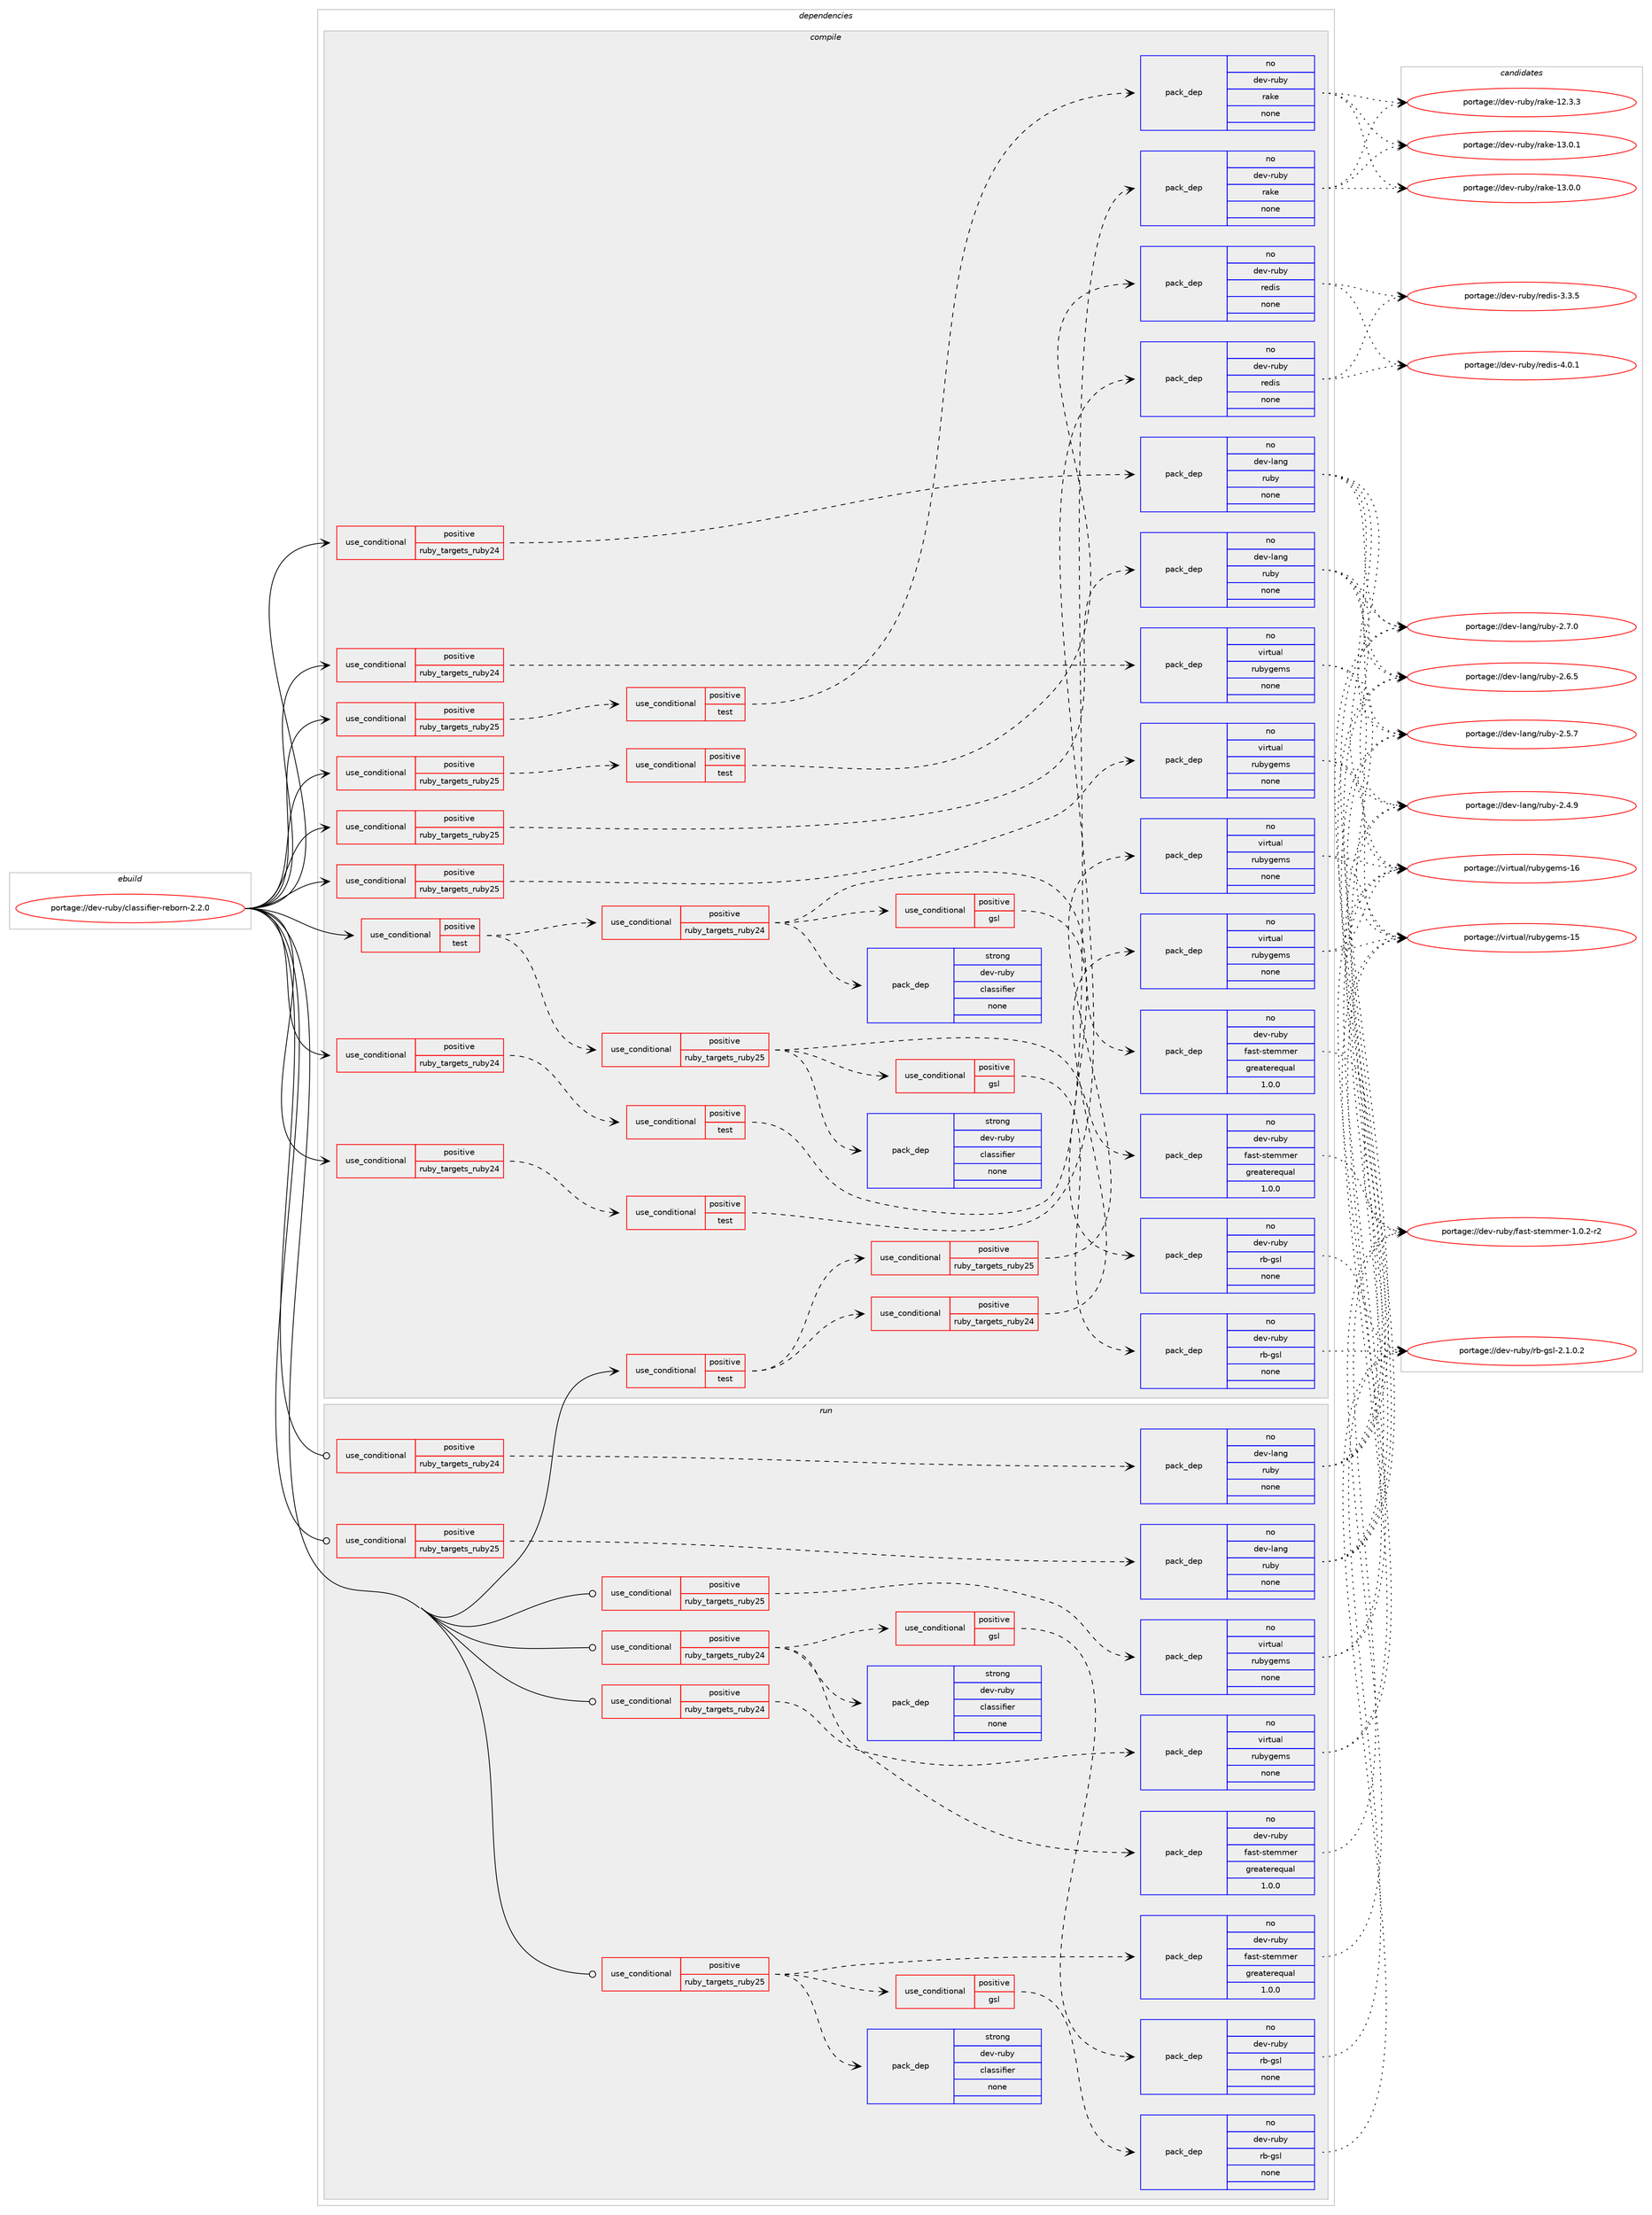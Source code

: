 digraph prolog {

# *************
# Graph options
# *************

newrank=true;
concentrate=true;
compound=true;
graph [rankdir=LR,fontname=Helvetica,fontsize=10,ranksep=1.5];#, ranksep=2.5, nodesep=0.2];
edge  [arrowhead=vee];
node  [fontname=Helvetica,fontsize=10];

# **********
# The ebuild
# **********

subgraph cluster_leftcol {
color=gray;
rank=same;
label=<<i>ebuild</i>>;
id [label="portage://dev-ruby/classifier-reborn-2.2.0", color=red, width=4, href="../dev-ruby/classifier-reborn-2.2.0.svg"];
}

# ****************
# The dependencies
# ****************

subgraph cluster_midcol {
color=gray;
label=<<i>dependencies</i>>;
subgraph cluster_compile {
fillcolor="#eeeeee";
style=filled;
label=<<i>compile</i>>;
subgraph cond91112 {
dependency363372 [label=<<TABLE BORDER="0" CELLBORDER="1" CELLSPACING="0" CELLPADDING="4"><TR><TD ROWSPAN="3" CELLPADDING="10">use_conditional</TD></TR><TR><TD>positive</TD></TR><TR><TD>ruby_targets_ruby24</TD></TR></TABLE>>, shape=none, color=red];
subgraph cond91113 {
dependency363373 [label=<<TABLE BORDER="0" CELLBORDER="1" CELLSPACING="0" CELLPADDING="4"><TR><TD ROWSPAN="3" CELLPADDING="10">use_conditional</TD></TR><TR><TD>positive</TD></TR><TR><TD>test</TD></TR></TABLE>>, shape=none, color=red];
subgraph pack267446 {
dependency363374 [label=<<TABLE BORDER="0" CELLBORDER="1" CELLSPACING="0" CELLPADDING="4" WIDTH="220"><TR><TD ROWSPAN="6" CELLPADDING="30">pack_dep</TD></TR><TR><TD WIDTH="110">no</TD></TR><TR><TD>dev-ruby</TD></TR><TR><TD>rake</TD></TR><TR><TD>none</TD></TR><TR><TD></TD></TR></TABLE>>, shape=none, color=blue];
}
dependency363373:e -> dependency363374:w [weight=20,style="dashed",arrowhead="vee"];
}
dependency363372:e -> dependency363373:w [weight=20,style="dashed",arrowhead="vee"];
}
id:e -> dependency363372:w [weight=20,style="solid",arrowhead="vee"];
subgraph cond91114 {
dependency363375 [label=<<TABLE BORDER="0" CELLBORDER="1" CELLSPACING="0" CELLPADDING="4"><TR><TD ROWSPAN="3" CELLPADDING="10">use_conditional</TD></TR><TR><TD>positive</TD></TR><TR><TD>ruby_targets_ruby24</TD></TR></TABLE>>, shape=none, color=red];
subgraph cond91115 {
dependency363376 [label=<<TABLE BORDER="0" CELLBORDER="1" CELLSPACING="0" CELLPADDING="4"><TR><TD ROWSPAN="3" CELLPADDING="10">use_conditional</TD></TR><TR><TD>positive</TD></TR><TR><TD>test</TD></TR></TABLE>>, shape=none, color=red];
subgraph pack267447 {
dependency363377 [label=<<TABLE BORDER="0" CELLBORDER="1" CELLSPACING="0" CELLPADDING="4" WIDTH="220"><TR><TD ROWSPAN="6" CELLPADDING="30">pack_dep</TD></TR><TR><TD WIDTH="110">no</TD></TR><TR><TD>dev-ruby</TD></TR><TR><TD>redis</TD></TR><TR><TD>none</TD></TR><TR><TD></TD></TR></TABLE>>, shape=none, color=blue];
}
dependency363376:e -> dependency363377:w [weight=20,style="dashed",arrowhead="vee"];
}
dependency363375:e -> dependency363376:w [weight=20,style="dashed",arrowhead="vee"];
}
id:e -> dependency363375:w [weight=20,style="solid",arrowhead="vee"];
subgraph cond91116 {
dependency363378 [label=<<TABLE BORDER="0" CELLBORDER="1" CELLSPACING="0" CELLPADDING="4"><TR><TD ROWSPAN="3" CELLPADDING="10">use_conditional</TD></TR><TR><TD>positive</TD></TR><TR><TD>ruby_targets_ruby24</TD></TR></TABLE>>, shape=none, color=red];
subgraph pack267448 {
dependency363379 [label=<<TABLE BORDER="0" CELLBORDER="1" CELLSPACING="0" CELLPADDING="4" WIDTH="220"><TR><TD ROWSPAN="6" CELLPADDING="30">pack_dep</TD></TR><TR><TD WIDTH="110">no</TD></TR><TR><TD>dev-lang</TD></TR><TR><TD>ruby</TD></TR><TR><TD>none</TD></TR><TR><TD></TD></TR></TABLE>>, shape=none, color=blue];
}
dependency363378:e -> dependency363379:w [weight=20,style="dashed",arrowhead="vee"];
}
id:e -> dependency363378:w [weight=20,style="solid",arrowhead="vee"];
subgraph cond91117 {
dependency363380 [label=<<TABLE BORDER="0" CELLBORDER="1" CELLSPACING="0" CELLPADDING="4"><TR><TD ROWSPAN="3" CELLPADDING="10">use_conditional</TD></TR><TR><TD>positive</TD></TR><TR><TD>ruby_targets_ruby24</TD></TR></TABLE>>, shape=none, color=red];
subgraph pack267449 {
dependency363381 [label=<<TABLE BORDER="0" CELLBORDER="1" CELLSPACING="0" CELLPADDING="4" WIDTH="220"><TR><TD ROWSPAN="6" CELLPADDING="30">pack_dep</TD></TR><TR><TD WIDTH="110">no</TD></TR><TR><TD>virtual</TD></TR><TR><TD>rubygems</TD></TR><TR><TD>none</TD></TR><TR><TD></TD></TR></TABLE>>, shape=none, color=blue];
}
dependency363380:e -> dependency363381:w [weight=20,style="dashed",arrowhead="vee"];
}
id:e -> dependency363380:w [weight=20,style="solid",arrowhead="vee"];
subgraph cond91118 {
dependency363382 [label=<<TABLE BORDER="0" CELLBORDER="1" CELLSPACING="0" CELLPADDING="4"><TR><TD ROWSPAN="3" CELLPADDING="10">use_conditional</TD></TR><TR><TD>positive</TD></TR><TR><TD>ruby_targets_ruby25</TD></TR></TABLE>>, shape=none, color=red];
subgraph cond91119 {
dependency363383 [label=<<TABLE BORDER="0" CELLBORDER="1" CELLSPACING="0" CELLPADDING="4"><TR><TD ROWSPAN="3" CELLPADDING="10">use_conditional</TD></TR><TR><TD>positive</TD></TR><TR><TD>test</TD></TR></TABLE>>, shape=none, color=red];
subgraph pack267450 {
dependency363384 [label=<<TABLE BORDER="0" CELLBORDER="1" CELLSPACING="0" CELLPADDING="4" WIDTH="220"><TR><TD ROWSPAN="6" CELLPADDING="30">pack_dep</TD></TR><TR><TD WIDTH="110">no</TD></TR><TR><TD>dev-ruby</TD></TR><TR><TD>rake</TD></TR><TR><TD>none</TD></TR><TR><TD></TD></TR></TABLE>>, shape=none, color=blue];
}
dependency363383:e -> dependency363384:w [weight=20,style="dashed",arrowhead="vee"];
}
dependency363382:e -> dependency363383:w [weight=20,style="dashed",arrowhead="vee"];
}
id:e -> dependency363382:w [weight=20,style="solid",arrowhead="vee"];
subgraph cond91120 {
dependency363385 [label=<<TABLE BORDER="0" CELLBORDER="1" CELLSPACING="0" CELLPADDING="4"><TR><TD ROWSPAN="3" CELLPADDING="10">use_conditional</TD></TR><TR><TD>positive</TD></TR><TR><TD>ruby_targets_ruby25</TD></TR></TABLE>>, shape=none, color=red];
subgraph cond91121 {
dependency363386 [label=<<TABLE BORDER="0" CELLBORDER="1" CELLSPACING="0" CELLPADDING="4"><TR><TD ROWSPAN="3" CELLPADDING="10">use_conditional</TD></TR><TR><TD>positive</TD></TR><TR><TD>test</TD></TR></TABLE>>, shape=none, color=red];
subgraph pack267451 {
dependency363387 [label=<<TABLE BORDER="0" CELLBORDER="1" CELLSPACING="0" CELLPADDING="4" WIDTH="220"><TR><TD ROWSPAN="6" CELLPADDING="30">pack_dep</TD></TR><TR><TD WIDTH="110">no</TD></TR><TR><TD>dev-ruby</TD></TR><TR><TD>redis</TD></TR><TR><TD>none</TD></TR><TR><TD></TD></TR></TABLE>>, shape=none, color=blue];
}
dependency363386:e -> dependency363387:w [weight=20,style="dashed",arrowhead="vee"];
}
dependency363385:e -> dependency363386:w [weight=20,style="dashed",arrowhead="vee"];
}
id:e -> dependency363385:w [weight=20,style="solid",arrowhead="vee"];
subgraph cond91122 {
dependency363388 [label=<<TABLE BORDER="0" CELLBORDER="1" CELLSPACING="0" CELLPADDING="4"><TR><TD ROWSPAN="3" CELLPADDING="10">use_conditional</TD></TR><TR><TD>positive</TD></TR><TR><TD>ruby_targets_ruby25</TD></TR></TABLE>>, shape=none, color=red];
subgraph pack267452 {
dependency363389 [label=<<TABLE BORDER="0" CELLBORDER="1" CELLSPACING="0" CELLPADDING="4" WIDTH="220"><TR><TD ROWSPAN="6" CELLPADDING="30">pack_dep</TD></TR><TR><TD WIDTH="110">no</TD></TR><TR><TD>dev-lang</TD></TR><TR><TD>ruby</TD></TR><TR><TD>none</TD></TR><TR><TD></TD></TR></TABLE>>, shape=none, color=blue];
}
dependency363388:e -> dependency363389:w [weight=20,style="dashed",arrowhead="vee"];
}
id:e -> dependency363388:w [weight=20,style="solid",arrowhead="vee"];
subgraph cond91123 {
dependency363390 [label=<<TABLE BORDER="0" CELLBORDER="1" CELLSPACING="0" CELLPADDING="4"><TR><TD ROWSPAN="3" CELLPADDING="10">use_conditional</TD></TR><TR><TD>positive</TD></TR><TR><TD>ruby_targets_ruby25</TD></TR></TABLE>>, shape=none, color=red];
subgraph pack267453 {
dependency363391 [label=<<TABLE BORDER="0" CELLBORDER="1" CELLSPACING="0" CELLPADDING="4" WIDTH="220"><TR><TD ROWSPAN="6" CELLPADDING="30">pack_dep</TD></TR><TR><TD WIDTH="110">no</TD></TR><TR><TD>virtual</TD></TR><TR><TD>rubygems</TD></TR><TR><TD>none</TD></TR><TR><TD></TD></TR></TABLE>>, shape=none, color=blue];
}
dependency363390:e -> dependency363391:w [weight=20,style="dashed",arrowhead="vee"];
}
id:e -> dependency363390:w [weight=20,style="solid",arrowhead="vee"];
subgraph cond91124 {
dependency363392 [label=<<TABLE BORDER="0" CELLBORDER="1" CELLSPACING="0" CELLPADDING="4"><TR><TD ROWSPAN="3" CELLPADDING="10">use_conditional</TD></TR><TR><TD>positive</TD></TR><TR><TD>test</TD></TR></TABLE>>, shape=none, color=red];
subgraph cond91125 {
dependency363393 [label=<<TABLE BORDER="0" CELLBORDER="1" CELLSPACING="0" CELLPADDING="4"><TR><TD ROWSPAN="3" CELLPADDING="10">use_conditional</TD></TR><TR><TD>positive</TD></TR><TR><TD>ruby_targets_ruby24</TD></TR></TABLE>>, shape=none, color=red];
subgraph pack267454 {
dependency363394 [label=<<TABLE BORDER="0" CELLBORDER="1" CELLSPACING="0" CELLPADDING="4" WIDTH="220"><TR><TD ROWSPAN="6" CELLPADDING="30">pack_dep</TD></TR><TR><TD WIDTH="110">no</TD></TR><TR><TD>dev-ruby</TD></TR><TR><TD>fast-stemmer</TD></TR><TR><TD>greaterequal</TD></TR><TR><TD>1.0.0</TD></TR></TABLE>>, shape=none, color=blue];
}
dependency363393:e -> dependency363394:w [weight=20,style="dashed",arrowhead="vee"];
subgraph pack267455 {
dependency363395 [label=<<TABLE BORDER="0" CELLBORDER="1" CELLSPACING="0" CELLPADDING="4" WIDTH="220"><TR><TD ROWSPAN="6" CELLPADDING="30">pack_dep</TD></TR><TR><TD WIDTH="110">strong</TD></TR><TR><TD>dev-ruby</TD></TR><TR><TD>classifier</TD></TR><TR><TD>none</TD></TR><TR><TD></TD></TR></TABLE>>, shape=none, color=blue];
}
dependency363393:e -> dependency363395:w [weight=20,style="dashed",arrowhead="vee"];
subgraph cond91126 {
dependency363396 [label=<<TABLE BORDER="0" CELLBORDER="1" CELLSPACING="0" CELLPADDING="4"><TR><TD ROWSPAN="3" CELLPADDING="10">use_conditional</TD></TR><TR><TD>positive</TD></TR><TR><TD>gsl</TD></TR></TABLE>>, shape=none, color=red];
subgraph pack267456 {
dependency363397 [label=<<TABLE BORDER="0" CELLBORDER="1" CELLSPACING="0" CELLPADDING="4" WIDTH="220"><TR><TD ROWSPAN="6" CELLPADDING="30">pack_dep</TD></TR><TR><TD WIDTH="110">no</TD></TR><TR><TD>dev-ruby</TD></TR><TR><TD>rb-gsl</TD></TR><TR><TD>none</TD></TR><TR><TD></TD></TR></TABLE>>, shape=none, color=blue];
}
dependency363396:e -> dependency363397:w [weight=20,style="dashed",arrowhead="vee"];
}
dependency363393:e -> dependency363396:w [weight=20,style="dashed",arrowhead="vee"];
}
dependency363392:e -> dependency363393:w [weight=20,style="dashed",arrowhead="vee"];
subgraph cond91127 {
dependency363398 [label=<<TABLE BORDER="0" CELLBORDER="1" CELLSPACING="0" CELLPADDING="4"><TR><TD ROWSPAN="3" CELLPADDING="10">use_conditional</TD></TR><TR><TD>positive</TD></TR><TR><TD>ruby_targets_ruby25</TD></TR></TABLE>>, shape=none, color=red];
subgraph pack267457 {
dependency363399 [label=<<TABLE BORDER="0" CELLBORDER="1" CELLSPACING="0" CELLPADDING="4" WIDTH="220"><TR><TD ROWSPAN="6" CELLPADDING="30">pack_dep</TD></TR><TR><TD WIDTH="110">no</TD></TR><TR><TD>dev-ruby</TD></TR><TR><TD>fast-stemmer</TD></TR><TR><TD>greaterequal</TD></TR><TR><TD>1.0.0</TD></TR></TABLE>>, shape=none, color=blue];
}
dependency363398:e -> dependency363399:w [weight=20,style="dashed",arrowhead="vee"];
subgraph pack267458 {
dependency363400 [label=<<TABLE BORDER="0" CELLBORDER="1" CELLSPACING="0" CELLPADDING="4" WIDTH="220"><TR><TD ROWSPAN="6" CELLPADDING="30">pack_dep</TD></TR><TR><TD WIDTH="110">strong</TD></TR><TR><TD>dev-ruby</TD></TR><TR><TD>classifier</TD></TR><TR><TD>none</TD></TR><TR><TD></TD></TR></TABLE>>, shape=none, color=blue];
}
dependency363398:e -> dependency363400:w [weight=20,style="dashed",arrowhead="vee"];
subgraph cond91128 {
dependency363401 [label=<<TABLE BORDER="0" CELLBORDER="1" CELLSPACING="0" CELLPADDING="4"><TR><TD ROWSPAN="3" CELLPADDING="10">use_conditional</TD></TR><TR><TD>positive</TD></TR><TR><TD>gsl</TD></TR></TABLE>>, shape=none, color=red];
subgraph pack267459 {
dependency363402 [label=<<TABLE BORDER="0" CELLBORDER="1" CELLSPACING="0" CELLPADDING="4" WIDTH="220"><TR><TD ROWSPAN="6" CELLPADDING="30">pack_dep</TD></TR><TR><TD WIDTH="110">no</TD></TR><TR><TD>dev-ruby</TD></TR><TR><TD>rb-gsl</TD></TR><TR><TD>none</TD></TR><TR><TD></TD></TR></TABLE>>, shape=none, color=blue];
}
dependency363401:e -> dependency363402:w [weight=20,style="dashed",arrowhead="vee"];
}
dependency363398:e -> dependency363401:w [weight=20,style="dashed",arrowhead="vee"];
}
dependency363392:e -> dependency363398:w [weight=20,style="dashed",arrowhead="vee"];
}
id:e -> dependency363392:w [weight=20,style="solid",arrowhead="vee"];
subgraph cond91129 {
dependency363403 [label=<<TABLE BORDER="0" CELLBORDER="1" CELLSPACING="0" CELLPADDING="4"><TR><TD ROWSPAN="3" CELLPADDING="10">use_conditional</TD></TR><TR><TD>positive</TD></TR><TR><TD>test</TD></TR></TABLE>>, shape=none, color=red];
subgraph cond91130 {
dependency363404 [label=<<TABLE BORDER="0" CELLBORDER="1" CELLSPACING="0" CELLPADDING="4"><TR><TD ROWSPAN="3" CELLPADDING="10">use_conditional</TD></TR><TR><TD>positive</TD></TR><TR><TD>ruby_targets_ruby24</TD></TR></TABLE>>, shape=none, color=red];
subgraph pack267460 {
dependency363405 [label=<<TABLE BORDER="0" CELLBORDER="1" CELLSPACING="0" CELLPADDING="4" WIDTH="220"><TR><TD ROWSPAN="6" CELLPADDING="30">pack_dep</TD></TR><TR><TD WIDTH="110">no</TD></TR><TR><TD>virtual</TD></TR><TR><TD>rubygems</TD></TR><TR><TD>none</TD></TR><TR><TD></TD></TR></TABLE>>, shape=none, color=blue];
}
dependency363404:e -> dependency363405:w [weight=20,style="dashed",arrowhead="vee"];
}
dependency363403:e -> dependency363404:w [weight=20,style="dashed",arrowhead="vee"];
subgraph cond91131 {
dependency363406 [label=<<TABLE BORDER="0" CELLBORDER="1" CELLSPACING="0" CELLPADDING="4"><TR><TD ROWSPAN="3" CELLPADDING="10">use_conditional</TD></TR><TR><TD>positive</TD></TR><TR><TD>ruby_targets_ruby25</TD></TR></TABLE>>, shape=none, color=red];
subgraph pack267461 {
dependency363407 [label=<<TABLE BORDER="0" CELLBORDER="1" CELLSPACING="0" CELLPADDING="4" WIDTH="220"><TR><TD ROWSPAN="6" CELLPADDING="30">pack_dep</TD></TR><TR><TD WIDTH="110">no</TD></TR><TR><TD>virtual</TD></TR><TR><TD>rubygems</TD></TR><TR><TD>none</TD></TR><TR><TD></TD></TR></TABLE>>, shape=none, color=blue];
}
dependency363406:e -> dependency363407:w [weight=20,style="dashed",arrowhead="vee"];
}
dependency363403:e -> dependency363406:w [weight=20,style="dashed",arrowhead="vee"];
}
id:e -> dependency363403:w [weight=20,style="solid",arrowhead="vee"];
}
subgraph cluster_compileandrun {
fillcolor="#eeeeee";
style=filled;
label=<<i>compile and run</i>>;
}
subgraph cluster_run {
fillcolor="#eeeeee";
style=filled;
label=<<i>run</i>>;
subgraph cond91132 {
dependency363408 [label=<<TABLE BORDER="0" CELLBORDER="1" CELLSPACING="0" CELLPADDING="4"><TR><TD ROWSPAN="3" CELLPADDING="10">use_conditional</TD></TR><TR><TD>positive</TD></TR><TR><TD>ruby_targets_ruby24</TD></TR></TABLE>>, shape=none, color=red];
subgraph pack267462 {
dependency363409 [label=<<TABLE BORDER="0" CELLBORDER="1" CELLSPACING="0" CELLPADDING="4" WIDTH="220"><TR><TD ROWSPAN="6" CELLPADDING="30">pack_dep</TD></TR><TR><TD WIDTH="110">no</TD></TR><TR><TD>dev-lang</TD></TR><TR><TD>ruby</TD></TR><TR><TD>none</TD></TR><TR><TD></TD></TR></TABLE>>, shape=none, color=blue];
}
dependency363408:e -> dependency363409:w [weight=20,style="dashed",arrowhead="vee"];
}
id:e -> dependency363408:w [weight=20,style="solid",arrowhead="odot"];
subgraph cond91133 {
dependency363410 [label=<<TABLE BORDER="0" CELLBORDER="1" CELLSPACING="0" CELLPADDING="4"><TR><TD ROWSPAN="3" CELLPADDING="10">use_conditional</TD></TR><TR><TD>positive</TD></TR><TR><TD>ruby_targets_ruby24</TD></TR></TABLE>>, shape=none, color=red];
subgraph pack267463 {
dependency363411 [label=<<TABLE BORDER="0" CELLBORDER="1" CELLSPACING="0" CELLPADDING="4" WIDTH="220"><TR><TD ROWSPAN="6" CELLPADDING="30">pack_dep</TD></TR><TR><TD WIDTH="110">no</TD></TR><TR><TD>dev-ruby</TD></TR><TR><TD>fast-stemmer</TD></TR><TR><TD>greaterequal</TD></TR><TR><TD>1.0.0</TD></TR></TABLE>>, shape=none, color=blue];
}
dependency363410:e -> dependency363411:w [weight=20,style="dashed",arrowhead="vee"];
subgraph pack267464 {
dependency363412 [label=<<TABLE BORDER="0" CELLBORDER="1" CELLSPACING="0" CELLPADDING="4" WIDTH="220"><TR><TD ROWSPAN="6" CELLPADDING="30">pack_dep</TD></TR><TR><TD WIDTH="110">strong</TD></TR><TR><TD>dev-ruby</TD></TR><TR><TD>classifier</TD></TR><TR><TD>none</TD></TR><TR><TD></TD></TR></TABLE>>, shape=none, color=blue];
}
dependency363410:e -> dependency363412:w [weight=20,style="dashed",arrowhead="vee"];
subgraph cond91134 {
dependency363413 [label=<<TABLE BORDER="0" CELLBORDER="1" CELLSPACING="0" CELLPADDING="4"><TR><TD ROWSPAN="3" CELLPADDING="10">use_conditional</TD></TR><TR><TD>positive</TD></TR><TR><TD>gsl</TD></TR></TABLE>>, shape=none, color=red];
subgraph pack267465 {
dependency363414 [label=<<TABLE BORDER="0" CELLBORDER="1" CELLSPACING="0" CELLPADDING="4" WIDTH="220"><TR><TD ROWSPAN="6" CELLPADDING="30">pack_dep</TD></TR><TR><TD WIDTH="110">no</TD></TR><TR><TD>dev-ruby</TD></TR><TR><TD>rb-gsl</TD></TR><TR><TD>none</TD></TR><TR><TD></TD></TR></TABLE>>, shape=none, color=blue];
}
dependency363413:e -> dependency363414:w [weight=20,style="dashed",arrowhead="vee"];
}
dependency363410:e -> dependency363413:w [weight=20,style="dashed",arrowhead="vee"];
}
id:e -> dependency363410:w [weight=20,style="solid",arrowhead="odot"];
subgraph cond91135 {
dependency363415 [label=<<TABLE BORDER="0" CELLBORDER="1" CELLSPACING="0" CELLPADDING="4"><TR><TD ROWSPAN="3" CELLPADDING="10">use_conditional</TD></TR><TR><TD>positive</TD></TR><TR><TD>ruby_targets_ruby24</TD></TR></TABLE>>, shape=none, color=red];
subgraph pack267466 {
dependency363416 [label=<<TABLE BORDER="0" CELLBORDER="1" CELLSPACING="0" CELLPADDING="4" WIDTH="220"><TR><TD ROWSPAN="6" CELLPADDING="30">pack_dep</TD></TR><TR><TD WIDTH="110">no</TD></TR><TR><TD>virtual</TD></TR><TR><TD>rubygems</TD></TR><TR><TD>none</TD></TR><TR><TD></TD></TR></TABLE>>, shape=none, color=blue];
}
dependency363415:e -> dependency363416:w [weight=20,style="dashed",arrowhead="vee"];
}
id:e -> dependency363415:w [weight=20,style="solid",arrowhead="odot"];
subgraph cond91136 {
dependency363417 [label=<<TABLE BORDER="0" CELLBORDER="1" CELLSPACING="0" CELLPADDING="4"><TR><TD ROWSPAN="3" CELLPADDING="10">use_conditional</TD></TR><TR><TD>positive</TD></TR><TR><TD>ruby_targets_ruby25</TD></TR></TABLE>>, shape=none, color=red];
subgraph pack267467 {
dependency363418 [label=<<TABLE BORDER="0" CELLBORDER="1" CELLSPACING="0" CELLPADDING="4" WIDTH="220"><TR><TD ROWSPAN="6" CELLPADDING="30">pack_dep</TD></TR><TR><TD WIDTH="110">no</TD></TR><TR><TD>dev-lang</TD></TR><TR><TD>ruby</TD></TR><TR><TD>none</TD></TR><TR><TD></TD></TR></TABLE>>, shape=none, color=blue];
}
dependency363417:e -> dependency363418:w [weight=20,style="dashed",arrowhead="vee"];
}
id:e -> dependency363417:w [weight=20,style="solid",arrowhead="odot"];
subgraph cond91137 {
dependency363419 [label=<<TABLE BORDER="0" CELLBORDER="1" CELLSPACING="0" CELLPADDING="4"><TR><TD ROWSPAN="3" CELLPADDING="10">use_conditional</TD></TR><TR><TD>positive</TD></TR><TR><TD>ruby_targets_ruby25</TD></TR></TABLE>>, shape=none, color=red];
subgraph pack267468 {
dependency363420 [label=<<TABLE BORDER="0" CELLBORDER="1" CELLSPACING="0" CELLPADDING="4" WIDTH="220"><TR><TD ROWSPAN="6" CELLPADDING="30">pack_dep</TD></TR><TR><TD WIDTH="110">no</TD></TR><TR><TD>dev-ruby</TD></TR><TR><TD>fast-stemmer</TD></TR><TR><TD>greaterequal</TD></TR><TR><TD>1.0.0</TD></TR></TABLE>>, shape=none, color=blue];
}
dependency363419:e -> dependency363420:w [weight=20,style="dashed",arrowhead="vee"];
subgraph pack267469 {
dependency363421 [label=<<TABLE BORDER="0" CELLBORDER="1" CELLSPACING="0" CELLPADDING="4" WIDTH="220"><TR><TD ROWSPAN="6" CELLPADDING="30">pack_dep</TD></TR><TR><TD WIDTH="110">strong</TD></TR><TR><TD>dev-ruby</TD></TR><TR><TD>classifier</TD></TR><TR><TD>none</TD></TR><TR><TD></TD></TR></TABLE>>, shape=none, color=blue];
}
dependency363419:e -> dependency363421:w [weight=20,style="dashed",arrowhead="vee"];
subgraph cond91138 {
dependency363422 [label=<<TABLE BORDER="0" CELLBORDER="1" CELLSPACING="0" CELLPADDING="4"><TR><TD ROWSPAN="3" CELLPADDING="10">use_conditional</TD></TR><TR><TD>positive</TD></TR><TR><TD>gsl</TD></TR></TABLE>>, shape=none, color=red];
subgraph pack267470 {
dependency363423 [label=<<TABLE BORDER="0" CELLBORDER="1" CELLSPACING="0" CELLPADDING="4" WIDTH="220"><TR><TD ROWSPAN="6" CELLPADDING="30">pack_dep</TD></TR><TR><TD WIDTH="110">no</TD></TR><TR><TD>dev-ruby</TD></TR><TR><TD>rb-gsl</TD></TR><TR><TD>none</TD></TR><TR><TD></TD></TR></TABLE>>, shape=none, color=blue];
}
dependency363422:e -> dependency363423:w [weight=20,style="dashed",arrowhead="vee"];
}
dependency363419:e -> dependency363422:w [weight=20,style="dashed",arrowhead="vee"];
}
id:e -> dependency363419:w [weight=20,style="solid",arrowhead="odot"];
subgraph cond91139 {
dependency363424 [label=<<TABLE BORDER="0" CELLBORDER="1" CELLSPACING="0" CELLPADDING="4"><TR><TD ROWSPAN="3" CELLPADDING="10">use_conditional</TD></TR><TR><TD>positive</TD></TR><TR><TD>ruby_targets_ruby25</TD></TR></TABLE>>, shape=none, color=red];
subgraph pack267471 {
dependency363425 [label=<<TABLE BORDER="0" CELLBORDER="1" CELLSPACING="0" CELLPADDING="4" WIDTH="220"><TR><TD ROWSPAN="6" CELLPADDING="30">pack_dep</TD></TR><TR><TD WIDTH="110">no</TD></TR><TR><TD>virtual</TD></TR><TR><TD>rubygems</TD></TR><TR><TD>none</TD></TR><TR><TD></TD></TR></TABLE>>, shape=none, color=blue];
}
dependency363424:e -> dependency363425:w [weight=20,style="dashed",arrowhead="vee"];
}
id:e -> dependency363424:w [weight=20,style="solid",arrowhead="odot"];
}
}

# **************
# The candidates
# **************

subgraph cluster_choices {
rank=same;
color=gray;
label=<<i>candidates</i>>;

subgraph choice267446 {
color=black;
nodesep=1;
choice1001011184511411798121471149710710145495146484649 [label="portage://dev-ruby/rake-13.0.1", color=red, width=4,href="../dev-ruby/rake-13.0.1.svg"];
choice1001011184511411798121471149710710145495146484648 [label="portage://dev-ruby/rake-13.0.0", color=red, width=4,href="../dev-ruby/rake-13.0.0.svg"];
choice1001011184511411798121471149710710145495046514651 [label="portage://dev-ruby/rake-12.3.3", color=red, width=4,href="../dev-ruby/rake-12.3.3.svg"];
dependency363374:e -> choice1001011184511411798121471149710710145495146484649:w [style=dotted,weight="100"];
dependency363374:e -> choice1001011184511411798121471149710710145495146484648:w [style=dotted,weight="100"];
dependency363374:e -> choice1001011184511411798121471149710710145495046514651:w [style=dotted,weight="100"];
}
subgraph choice267447 {
color=black;
nodesep=1;
choice100101118451141179812147114101100105115455246484649 [label="portage://dev-ruby/redis-4.0.1", color=red, width=4,href="../dev-ruby/redis-4.0.1.svg"];
choice100101118451141179812147114101100105115455146514653 [label="portage://dev-ruby/redis-3.3.5", color=red, width=4,href="../dev-ruby/redis-3.3.5.svg"];
dependency363377:e -> choice100101118451141179812147114101100105115455246484649:w [style=dotted,weight="100"];
dependency363377:e -> choice100101118451141179812147114101100105115455146514653:w [style=dotted,weight="100"];
}
subgraph choice267448 {
color=black;
nodesep=1;
choice10010111845108971101034711411798121455046554648 [label="portage://dev-lang/ruby-2.7.0", color=red, width=4,href="../dev-lang/ruby-2.7.0.svg"];
choice10010111845108971101034711411798121455046544653 [label="portage://dev-lang/ruby-2.6.5", color=red, width=4,href="../dev-lang/ruby-2.6.5.svg"];
choice10010111845108971101034711411798121455046534655 [label="portage://dev-lang/ruby-2.5.7", color=red, width=4,href="../dev-lang/ruby-2.5.7.svg"];
choice10010111845108971101034711411798121455046524657 [label="portage://dev-lang/ruby-2.4.9", color=red, width=4,href="../dev-lang/ruby-2.4.9.svg"];
dependency363379:e -> choice10010111845108971101034711411798121455046554648:w [style=dotted,weight="100"];
dependency363379:e -> choice10010111845108971101034711411798121455046544653:w [style=dotted,weight="100"];
dependency363379:e -> choice10010111845108971101034711411798121455046534655:w [style=dotted,weight="100"];
dependency363379:e -> choice10010111845108971101034711411798121455046524657:w [style=dotted,weight="100"];
}
subgraph choice267449 {
color=black;
nodesep=1;
choice118105114116117971084711411798121103101109115454954 [label="portage://virtual/rubygems-16", color=red, width=4,href="../virtual/rubygems-16.svg"];
choice118105114116117971084711411798121103101109115454953 [label="portage://virtual/rubygems-15", color=red, width=4,href="../virtual/rubygems-15.svg"];
dependency363381:e -> choice118105114116117971084711411798121103101109115454954:w [style=dotted,weight="100"];
dependency363381:e -> choice118105114116117971084711411798121103101109115454953:w [style=dotted,weight="100"];
}
subgraph choice267450 {
color=black;
nodesep=1;
choice1001011184511411798121471149710710145495146484649 [label="portage://dev-ruby/rake-13.0.1", color=red, width=4,href="../dev-ruby/rake-13.0.1.svg"];
choice1001011184511411798121471149710710145495146484648 [label="portage://dev-ruby/rake-13.0.0", color=red, width=4,href="../dev-ruby/rake-13.0.0.svg"];
choice1001011184511411798121471149710710145495046514651 [label="portage://dev-ruby/rake-12.3.3", color=red, width=4,href="../dev-ruby/rake-12.3.3.svg"];
dependency363384:e -> choice1001011184511411798121471149710710145495146484649:w [style=dotted,weight="100"];
dependency363384:e -> choice1001011184511411798121471149710710145495146484648:w [style=dotted,weight="100"];
dependency363384:e -> choice1001011184511411798121471149710710145495046514651:w [style=dotted,weight="100"];
}
subgraph choice267451 {
color=black;
nodesep=1;
choice100101118451141179812147114101100105115455246484649 [label="portage://dev-ruby/redis-4.0.1", color=red, width=4,href="../dev-ruby/redis-4.0.1.svg"];
choice100101118451141179812147114101100105115455146514653 [label="portage://dev-ruby/redis-3.3.5", color=red, width=4,href="../dev-ruby/redis-3.3.5.svg"];
dependency363387:e -> choice100101118451141179812147114101100105115455246484649:w [style=dotted,weight="100"];
dependency363387:e -> choice100101118451141179812147114101100105115455146514653:w [style=dotted,weight="100"];
}
subgraph choice267452 {
color=black;
nodesep=1;
choice10010111845108971101034711411798121455046554648 [label="portage://dev-lang/ruby-2.7.0", color=red, width=4,href="../dev-lang/ruby-2.7.0.svg"];
choice10010111845108971101034711411798121455046544653 [label="portage://dev-lang/ruby-2.6.5", color=red, width=4,href="../dev-lang/ruby-2.6.5.svg"];
choice10010111845108971101034711411798121455046534655 [label="portage://dev-lang/ruby-2.5.7", color=red, width=4,href="../dev-lang/ruby-2.5.7.svg"];
choice10010111845108971101034711411798121455046524657 [label="portage://dev-lang/ruby-2.4.9", color=red, width=4,href="../dev-lang/ruby-2.4.9.svg"];
dependency363389:e -> choice10010111845108971101034711411798121455046554648:w [style=dotted,weight="100"];
dependency363389:e -> choice10010111845108971101034711411798121455046544653:w [style=dotted,weight="100"];
dependency363389:e -> choice10010111845108971101034711411798121455046534655:w [style=dotted,weight="100"];
dependency363389:e -> choice10010111845108971101034711411798121455046524657:w [style=dotted,weight="100"];
}
subgraph choice267453 {
color=black;
nodesep=1;
choice118105114116117971084711411798121103101109115454954 [label="portage://virtual/rubygems-16", color=red, width=4,href="../virtual/rubygems-16.svg"];
choice118105114116117971084711411798121103101109115454953 [label="portage://virtual/rubygems-15", color=red, width=4,href="../virtual/rubygems-15.svg"];
dependency363391:e -> choice118105114116117971084711411798121103101109115454954:w [style=dotted,weight="100"];
dependency363391:e -> choice118105114116117971084711411798121103101109115454953:w [style=dotted,weight="100"];
}
subgraph choice267454 {
color=black;
nodesep=1;
choice10010111845114117981214710297115116451151161011091091011144549464846504511450 [label="portage://dev-ruby/fast-stemmer-1.0.2-r2", color=red, width=4,href="../dev-ruby/fast-stemmer-1.0.2-r2.svg"];
dependency363394:e -> choice10010111845114117981214710297115116451151161011091091011144549464846504511450:w [style=dotted,weight="100"];
}
subgraph choice267455 {
color=black;
nodesep=1;
}
subgraph choice267456 {
color=black;
nodesep=1;
choice10010111845114117981214711498451031151084550464946484650 [label="portage://dev-ruby/rb-gsl-2.1.0.2", color=red, width=4,href="../dev-ruby/rb-gsl-2.1.0.2.svg"];
dependency363397:e -> choice10010111845114117981214711498451031151084550464946484650:w [style=dotted,weight="100"];
}
subgraph choice267457 {
color=black;
nodesep=1;
choice10010111845114117981214710297115116451151161011091091011144549464846504511450 [label="portage://dev-ruby/fast-stemmer-1.0.2-r2", color=red, width=4,href="../dev-ruby/fast-stemmer-1.0.2-r2.svg"];
dependency363399:e -> choice10010111845114117981214710297115116451151161011091091011144549464846504511450:w [style=dotted,weight="100"];
}
subgraph choice267458 {
color=black;
nodesep=1;
}
subgraph choice267459 {
color=black;
nodesep=1;
choice10010111845114117981214711498451031151084550464946484650 [label="portage://dev-ruby/rb-gsl-2.1.0.2", color=red, width=4,href="../dev-ruby/rb-gsl-2.1.0.2.svg"];
dependency363402:e -> choice10010111845114117981214711498451031151084550464946484650:w [style=dotted,weight="100"];
}
subgraph choice267460 {
color=black;
nodesep=1;
choice118105114116117971084711411798121103101109115454954 [label="portage://virtual/rubygems-16", color=red, width=4,href="../virtual/rubygems-16.svg"];
choice118105114116117971084711411798121103101109115454953 [label="portage://virtual/rubygems-15", color=red, width=4,href="../virtual/rubygems-15.svg"];
dependency363405:e -> choice118105114116117971084711411798121103101109115454954:w [style=dotted,weight="100"];
dependency363405:e -> choice118105114116117971084711411798121103101109115454953:w [style=dotted,weight="100"];
}
subgraph choice267461 {
color=black;
nodesep=1;
choice118105114116117971084711411798121103101109115454954 [label="portage://virtual/rubygems-16", color=red, width=4,href="../virtual/rubygems-16.svg"];
choice118105114116117971084711411798121103101109115454953 [label="portage://virtual/rubygems-15", color=red, width=4,href="../virtual/rubygems-15.svg"];
dependency363407:e -> choice118105114116117971084711411798121103101109115454954:w [style=dotted,weight="100"];
dependency363407:e -> choice118105114116117971084711411798121103101109115454953:w [style=dotted,weight="100"];
}
subgraph choice267462 {
color=black;
nodesep=1;
choice10010111845108971101034711411798121455046554648 [label="portage://dev-lang/ruby-2.7.0", color=red, width=4,href="../dev-lang/ruby-2.7.0.svg"];
choice10010111845108971101034711411798121455046544653 [label="portage://dev-lang/ruby-2.6.5", color=red, width=4,href="../dev-lang/ruby-2.6.5.svg"];
choice10010111845108971101034711411798121455046534655 [label="portage://dev-lang/ruby-2.5.7", color=red, width=4,href="../dev-lang/ruby-2.5.7.svg"];
choice10010111845108971101034711411798121455046524657 [label="portage://dev-lang/ruby-2.4.9", color=red, width=4,href="../dev-lang/ruby-2.4.9.svg"];
dependency363409:e -> choice10010111845108971101034711411798121455046554648:w [style=dotted,weight="100"];
dependency363409:e -> choice10010111845108971101034711411798121455046544653:w [style=dotted,weight="100"];
dependency363409:e -> choice10010111845108971101034711411798121455046534655:w [style=dotted,weight="100"];
dependency363409:e -> choice10010111845108971101034711411798121455046524657:w [style=dotted,weight="100"];
}
subgraph choice267463 {
color=black;
nodesep=1;
choice10010111845114117981214710297115116451151161011091091011144549464846504511450 [label="portage://dev-ruby/fast-stemmer-1.0.2-r2", color=red, width=4,href="../dev-ruby/fast-stemmer-1.0.2-r2.svg"];
dependency363411:e -> choice10010111845114117981214710297115116451151161011091091011144549464846504511450:w [style=dotted,weight="100"];
}
subgraph choice267464 {
color=black;
nodesep=1;
}
subgraph choice267465 {
color=black;
nodesep=1;
choice10010111845114117981214711498451031151084550464946484650 [label="portage://dev-ruby/rb-gsl-2.1.0.2", color=red, width=4,href="../dev-ruby/rb-gsl-2.1.0.2.svg"];
dependency363414:e -> choice10010111845114117981214711498451031151084550464946484650:w [style=dotted,weight="100"];
}
subgraph choice267466 {
color=black;
nodesep=1;
choice118105114116117971084711411798121103101109115454954 [label="portage://virtual/rubygems-16", color=red, width=4,href="../virtual/rubygems-16.svg"];
choice118105114116117971084711411798121103101109115454953 [label="portage://virtual/rubygems-15", color=red, width=4,href="../virtual/rubygems-15.svg"];
dependency363416:e -> choice118105114116117971084711411798121103101109115454954:w [style=dotted,weight="100"];
dependency363416:e -> choice118105114116117971084711411798121103101109115454953:w [style=dotted,weight="100"];
}
subgraph choice267467 {
color=black;
nodesep=1;
choice10010111845108971101034711411798121455046554648 [label="portage://dev-lang/ruby-2.7.0", color=red, width=4,href="../dev-lang/ruby-2.7.0.svg"];
choice10010111845108971101034711411798121455046544653 [label="portage://dev-lang/ruby-2.6.5", color=red, width=4,href="../dev-lang/ruby-2.6.5.svg"];
choice10010111845108971101034711411798121455046534655 [label="portage://dev-lang/ruby-2.5.7", color=red, width=4,href="../dev-lang/ruby-2.5.7.svg"];
choice10010111845108971101034711411798121455046524657 [label="portage://dev-lang/ruby-2.4.9", color=red, width=4,href="../dev-lang/ruby-2.4.9.svg"];
dependency363418:e -> choice10010111845108971101034711411798121455046554648:w [style=dotted,weight="100"];
dependency363418:e -> choice10010111845108971101034711411798121455046544653:w [style=dotted,weight="100"];
dependency363418:e -> choice10010111845108971101034711411798121455046534655:w [style=dotted,weight="100"];
dependency363418:e -> choice10010111845108971101034711411798121455046524657:w [style=dotted,weight="100"];
}
subgraph choice267468 {
color=black;
nodesep=1;
choice10010111845114117981214710297115116451151161011091091011144549464846504511450 [label="portage://dev-ruby/fast-stemmer-1.0.2-r2", color=red, width=4,href="../dev-ruby/fast-stemmer-1.0.2-r2.svg"];
dependency363420:e -> choice10010111845114117981214710297115116451151161011091091011144549464846504511450:w [style=dotted,weight="100"];
}
subgraph choice267469 {
color=black;
nodesep=1;
}
subgraph choice267470 {
color=black;
nodesep=1;
choice10010111845114117981214711498451031151084550464946484650 [label="portage://dev-ruby/rb-gsl-2.1.0.2", color=red, width=4,href="../dev-ruby/rb-gsl-2.1.0.2.svg"];
dependency363423:e -> choice10010111845114117981214711498451031151084550464946484650:w [style=dotted,weight="100"];
}
subgraph choice267471 {
color=black;
nodesep=1;
choice118105114116117971084711411798121103101109115454954 [label="portage://virtual/rubygems-16", color=red, width=4,href="../virtual/rubygems-16.svg"];
choice118105114116117971084711411798121103101109115454953 [label="portage://virtual/rubygems-15", color=red, width=4,href="../virtual/rubygems-15.svg"];
dependency363425:e -> choice118105114116117971084711411798121103101109115454954:w [style=dotted,weight="100"];
dependency363425:e -> choice118105114116117971084711411798121103101109115454953:w [style=dotted,weight="100"];
}
}

}
